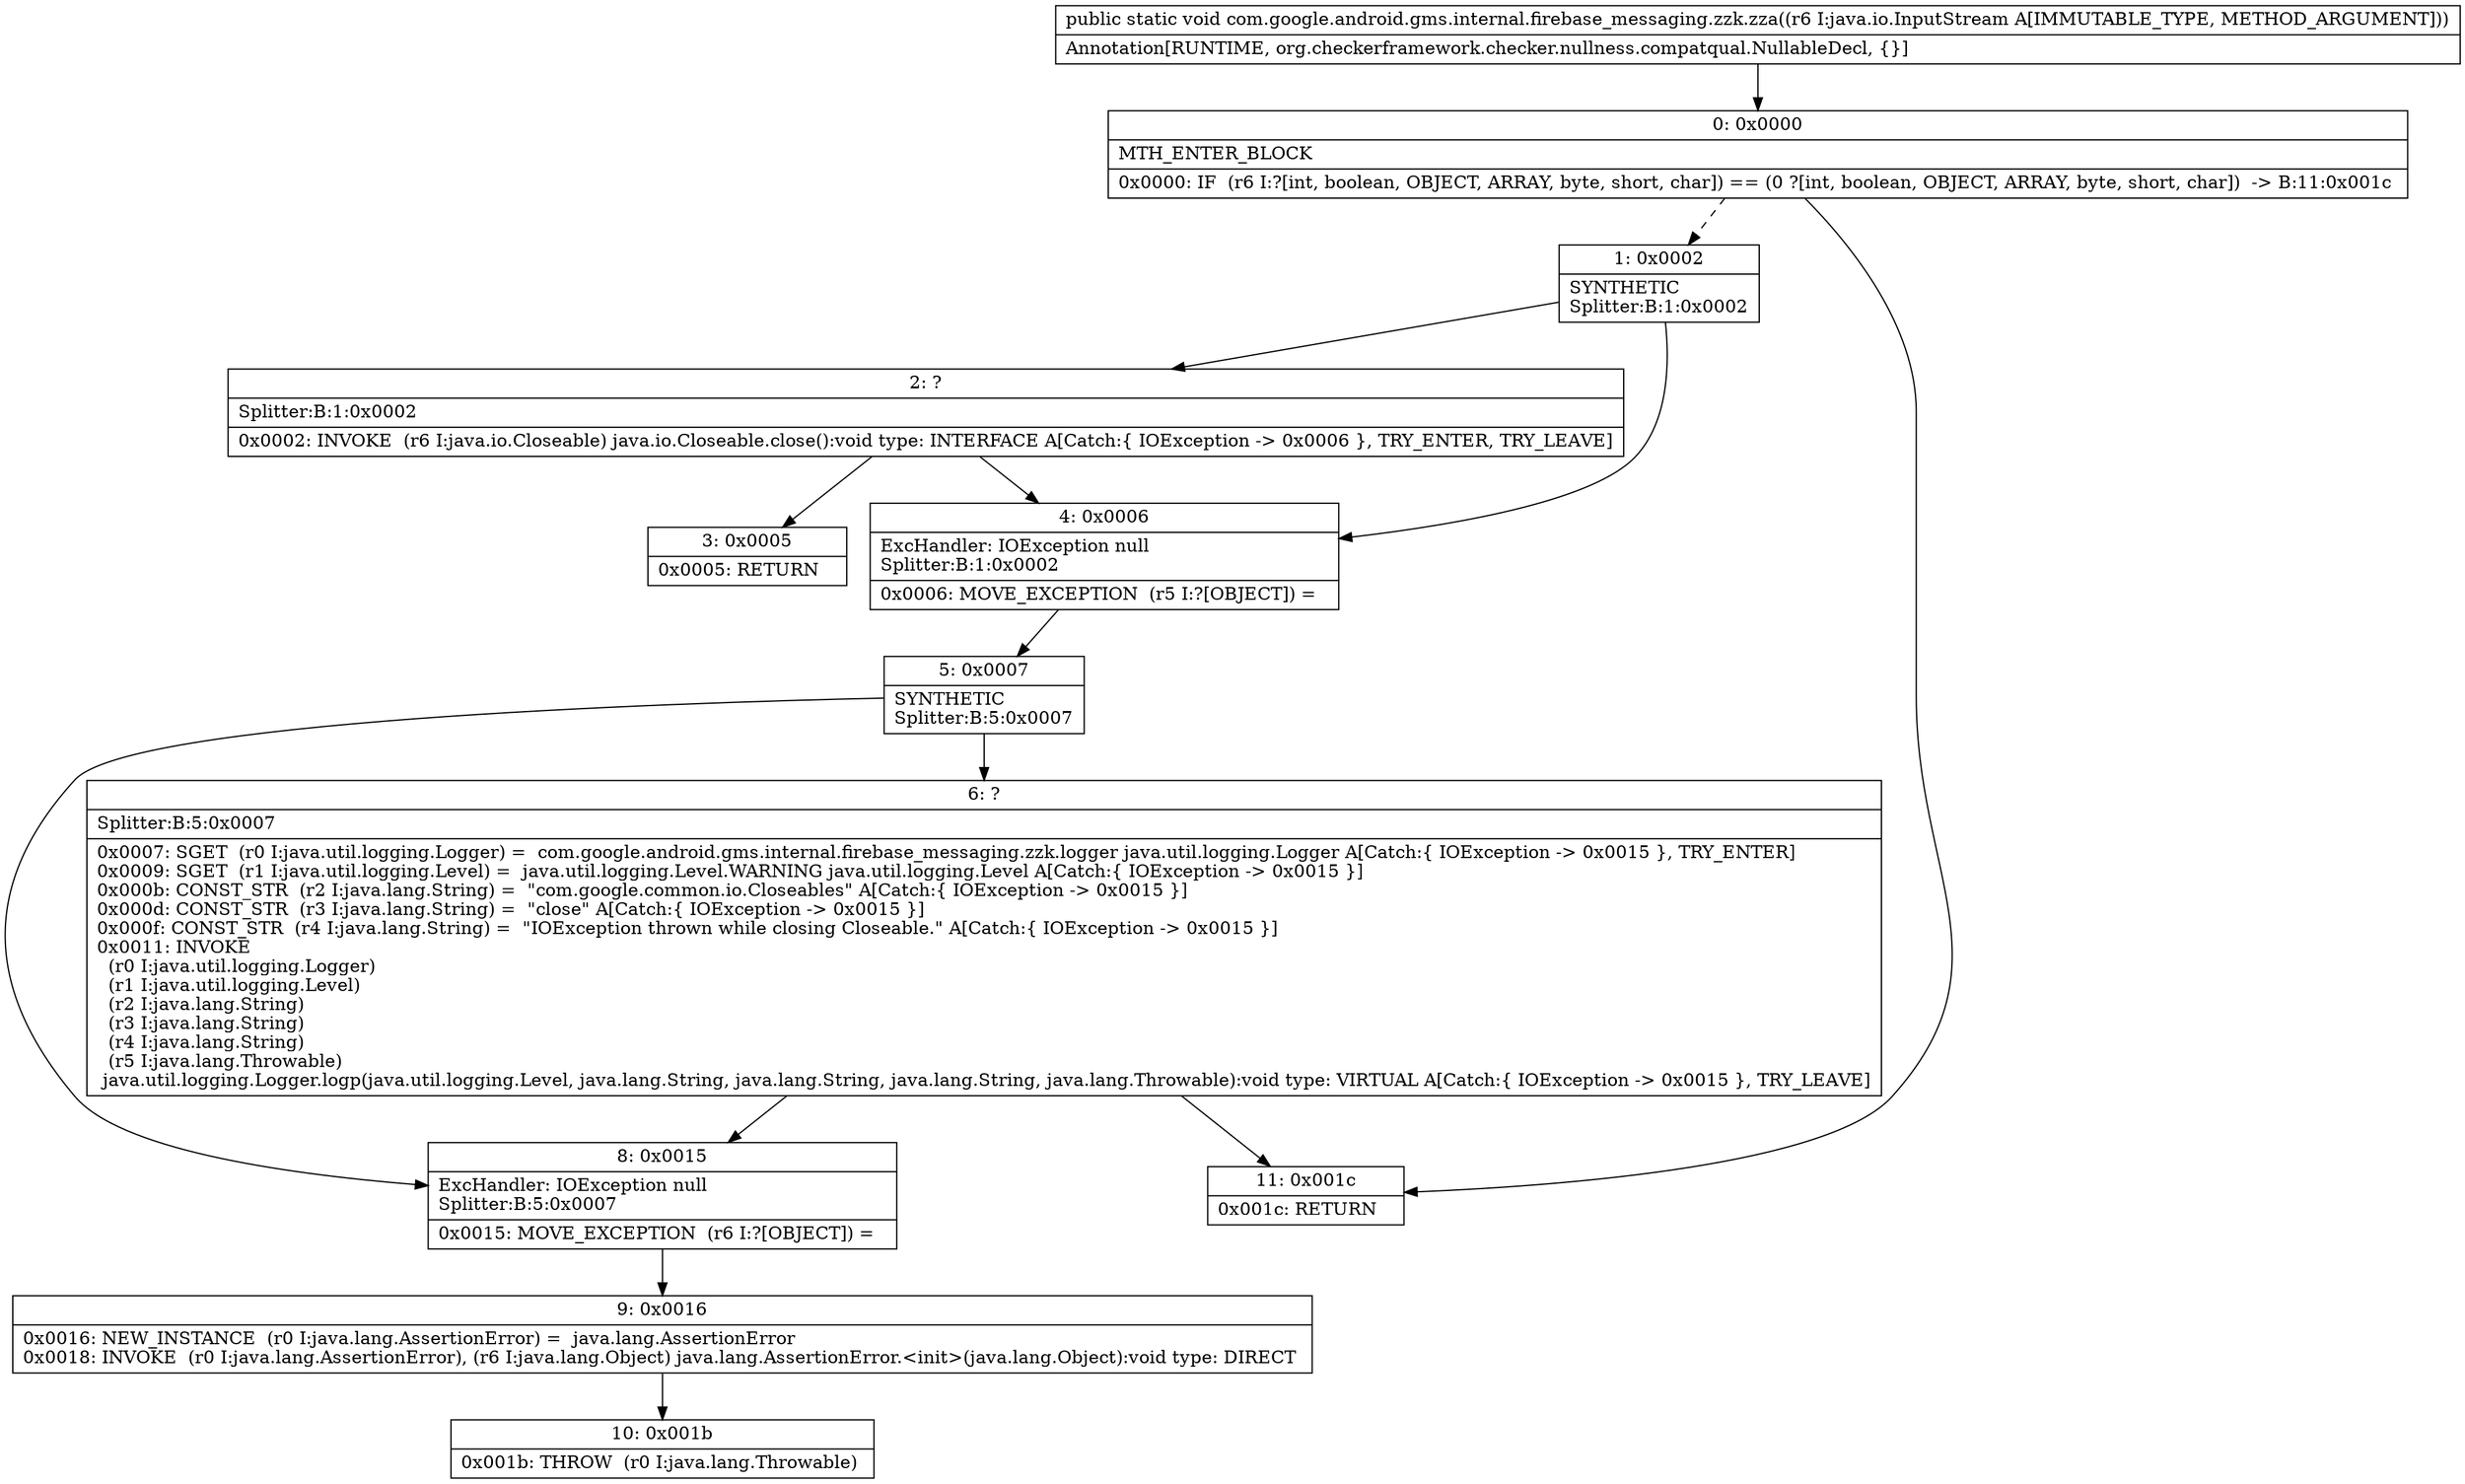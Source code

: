 digraph "CFG forcom.google.android.gms.internal.firebase_messaging.zzk.zza(Ljava\/io\/InputStream;)V" {
Node_0 [shape=record,label="{0\:\ 0x0000|MTH_ENTER_BLOCK\l|0x0000: IF  (r6 I:?[int, boolean, OBJECT, ARRAY, byte, short, char]) == (0 ?[int, boolean, OBJECT, ARRAY, byte, short, char])  \-\> B:11:0x001c \l}"];
Node_1 [shape=record,label="{1\:\ 0x0002|SYNTHETIC\lSplitter:B:1:0x0002\l}"];
Node_2 [shape=record,label="{2\:\ ?|Splitter:B:1:0x0002\l|0x0002: INVOKE  (r6 I:java.io.Closeable) java.io.Closeable.close():void type: INTERFACE A[Catch:\{ IOException \-\> 0x0006 \}, TRY_ENTER, TRY_LEAVE]\l}"];
Node_3 [shape=record,label="{3\:\ 0x0005|0x0005: RETURN   \l}"];
Node_4 [shape=record,label="{4\:\ 0x0006|ExcHandler: IOException null\lSplitter:B:1:0x0002\l|0x0006: MOVE_EXCEPTION  (r5 I:?[OBJECT]) =  \l}"];
Node_5 [shape=record,label="{5\:\ 0x0007|SYNTHETIC\lSplitter:B:5:0x0007\l}"];
Node_6 [shape=record,label="{6\:\ ?|Splitter:B:5:0x0007\l|0x0007: SGET  (r0 I:java.util.logging.Logger) =  com.google.android.gms.internal.firebase_messaging.zzk.logger java.util.logging.Logger A[Catch:\{ IOException \-\> 0x0015 \}, TRY_ENTER]\l0x0009: SGET  (r1 I:java.util.logging.Level) =  java.util.logging.Level.WARNING java.util.logging.Level A[Catch:\{ IOException \-\> 0x0015 \}]\l0x000b: CONST_STR  (r2 I:java.lang.String) =  \"com.google.common.io.Closeables\" A[Catch:\{ IOException \-\> 0x0015 \}]\l0x000d: CONST_STR  (r3 I:java.lang.String) =  \"close\" A[Catch:\{ IOException \-\> 0x0015 \}]\l0x000f: CONST_STR  (r4 I:java.lang.String) =  \"IOException thrown while closing Closeable.\" A[Catch:\{ IOException \-\> 0x0015 \}]\l0x0011: INVOKE  \l  (r0 I:java.util.logging.Logger)\l  (r1 I:java.util.logging.Level)\l  (r2 I:java.lang.String)\l  (r3 I:java.lang.String)\l  (r4 I:java.lang.String)\l  (r5 I:java.lang.Throwable)\l java.util.logging.Logger.logp(java.util.logging.Level, java.lang.String, java.lang.String, java.lang.String, java.lang.Throwable):void type: VIRTUAL A[Catch:\{ IOException \-\> 0x0015 \}, TRY_LEAVE]\l}"];
Node_8 [shape=record,label="{8\:\ 0x0015|ExcHandler: IOException null\lSplitter:B:5:0x0007\l|0x0015: MOVE_EXCEPTION  (r6 I:?[OBJECT]) =  \l}"];
Node_9 [shape=record,label="{9\:\ 0x0016|0x0016: NEW_INSTANCE  (r0 I:java.lang.AssertionError) =  java.lang.AssertionError \l0x0018: INVOKE  (r0 I:java.lang.AssertionError), (r6 I:java.lang.Object) java.lang.AssertionError.\<init\>(java.lang.Object):void type: DIRECT \l}"];
Node_10 [shape=record,label="{10\:\ 0x001b|0x001b: THROW  (r0 I:java.lang.Throwable) \l}"];
Node_11 [shape=record,label="{11\:\ 0x001c|0x001c: RETURN   \l}"];
MethodNode[shape=record,label="{public static void com.google.android.gms.internal.firebase_messaging.zzk.zza((r6 I:java.io.InputStream A[IMMUTABLE_TYPE, METHOD_ARGUMENT]))  | Annotation[RUNTIME, org.checkerframework.checker.nullness.compatqual.NullableDecl, \{\}]\l}"];
MethodNode -> Node_0;
Node_0 -> Node_1[style=dashed];
Node_0 -> Node_11;
Node_1 -> Node_2;
Node_1 -> Node_4;
Node_2 -> Node_3;
Node_2 -> Node_4;
Node_4 -> Node_5;
Node_5 -> Node_6;
Node_5 -> Node_8;
Node_6 -> Node_8;
Node_6 -> Node_11;
Node_8 -> Node_9;
Node_9 -> Node_10;
}

